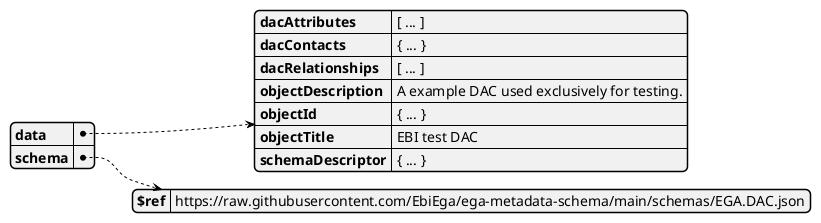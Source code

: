 @startjson

{
    "data": {
        "dacAttributes": "[ ... ]",
        "dacContacts": "{ ... }",
        "dacRelationships": "[ ... ]",
        "objectDescription": "A example DAC used exclusively for testing.",
        "objectId": "{ ... }",
        "objectTitle": "EBI test DAC",
        "schemaDescriptor": "{ ... }"
    },
    "schema": {
        "$ref": "https://raw.githubusercontent.com/EbiEga/ega-metadata-schema/main/schemas/EGA.DAC.json"
    }
}
@endjson